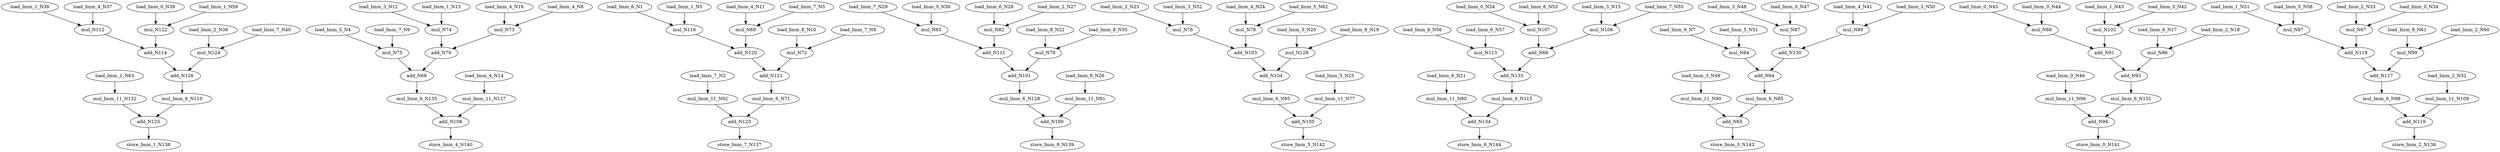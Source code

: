 digraph graphname {
N124 [color="black", label="mul_N124"];
N127 [color="black", label="mul_Imm_11_N127"];
N126 [color="black", label="add_N126"];
N121 [color="black", label="add_N121"];
N120 [color="black", label="add_N120"];
N29 [color="black", label="load_Imm_7_N29"];
N28 [color="black", label="load_Imm_6_N28"];
N123 [color="black", label="add_N123"];
N23 [color="black", label="load_Imm_2_N23"];
N22 [color="black", label="load_Imm_8_N22"];
N21 [color="black", label="load_Imm_6_N21"];
N20 [color="black", label="load_Imm_5_N20"];
N27 [color="black", label="load_Imm_2_N27"];
N26 [color="black", label="load_Imm_8_N26"];
N25 [color="black", label="load_Imm_5_N25"];
N24 [color="black", label="load_Imm_4_N24"];
N85 [color="black", label="mul_Imm_6_N85"];
N84 [color="black", label="mul_N84"];
N87 [color="black", label="mul_N87"];
N86 [color="black", label="mul_N86"];
N81 [color="black", label="mul_Imm_11_N81"];
N80 [color="black", label="mul_Imm_11_N80"];
N83 [color="black", label="mul_N83"];
N82 [color="black", label="mul_N82"];
N89 [color="black", label="mul_N89"];
N88 [color="black", label="mul_N88"];
N38 [color="black", label="load_Imm_1_N38"];
N39 [color="black", label="load_Imm_0_N39"];
N30 [color="black", label="load_Imm_5_N30"];
N31 [color="black", label="load_Imm_1_N31"];
N32 [color="black", label="load_Imm_2_N32"];
N33 [color="black", label="load_Imm_2_N33"];
N34 [color="black", label="load_Imm_0_N34"];
N35 [color="black", label="load_Imm_8_N35"];
N36 [color="black", label="load_Imm_2_N36"];
N37 [color="black", label="load_Imm_4_N37"];
N98 [color="black", label="mul_Imm_6_N98"];
N99 [color="black", label="mul_N99"];
N92 [color="black", label="mul_Imm_11_N92"];
N93 [color="black", label="add_N93"];
N90 [color="black", label="mul_Imm_11_N90"];
N91 [color="black", label="add_N91"];
N96 [color="black", label="mul_Imm_11_N96"];
N97 [color="black", label="mul_N97"];
N94 [color="black", label="add_N94"];
N95 [color="black", label="mul_Imm_6_N95"];
N114 [color="black", label="add_N114"];
N115 [color="black", label="mul_Imm_6_N115"];
N116 [color="black", label="mul_N116"];
N117 [color="black", label="add_N117"];
N110 [color="black", label="mul_Imm_6_N110"];
N111 [color="black", label="add_N111"];
N112 [color="black", label="mul_N112"];
N113 [color="black", label="mul_N113"];
N118 [color="black", label="add_N118"];
N119 [color="black", label="add_N119"];
N122 [color="black", label="mul_N122"];
N107 [color="black", label="mul_N107"];
N106 [color="black", label="mul_N106"];
N105 [color="black", label="add_N105"];
N104 [color="black", label="add_N104"];
N103 [color="black", label="add_N103"];
N102 [color="black", label="mul_N102"];
N101 [color="black", label="add_N101"];
N100 [color="black", label="add_N100"];
N109 [color="black", label="mul_Imm_11_N109"];
N108 [color="black", label="add_N108"];
N12 [color="black", label="load_Imm_3_N12"];
N13 [color="black", label="load_Imm_1_N13"];
N10 [color="black", label="load_Imm_8_N10"];
N11 [color="black", label="load_Imm_4_N11"];
N16 [color="black", label="load_Imm_4_N16"];
N17 [color="black", label="load_Imm_6_N17"];
N14 [color="black", label="load_Imm_4_N14"];
N15 [color="black", label="load_Imm_3_N15"];
N18 [color="black", label="load_Imm_2_N18"];
N19 [color="black", label="load_Imm_8_N19"];
N132 [color="black", label="mul_Imm_11_N132"];
N133 [color="black", label="add_N133"];
N130 [color="black", label="add_N130"];
N131 [color="black", label="mul_Imm_6_N131"];
N136 [color="black", label="store_Imm_2_N136"];
N137 [color="black", label="store_Imm_7_N137"];
N134 [color="black", label="add_N134"];
N135 [color="black", label="mul_Imm_6_N135"];
N138 [color="black", label="store_Imm_1_N138"];
N139 [color="black", label="store_Imm_8_N139"];
N67 [color="black", label="mul_N67"];
N66 [color="black", label="add_N66"];
N65 [color="black", label="add_N65"];
N64 [color="black", label="add_N64"];
N63 [color="black", label="load_Imm_1_N63"];
N62 [color="black", label="load_Imm_5_N62"];
N61 [color="black", label="load_Imm_8_N61"];
N60 [color="black", label="load_Imm_2_N60"];
N69 [color="black", label="mul_N69"];
N68 [color="black", label="add_N68"];
N8 [color="black", label="load_Imm_4_N8"];
N9 [color="black", label="load_Imm_7_N9"];
N129 [color="black", label="mul_N129"];
N128 [color="black", label="mul_Imm_6_N128"];
N125 [color="black", label="add_N125"];
N1 [color="black", label="load_Imm_6_N1"];
N2 [color="black", label="load_Imm_7_N2"];
N3 [color="black", label="load_Imm_7_N3"];
N4 [color="black", label="load_Imm_5_N4"];
N5 [color="black", label="load_Imm_1_N5"];
N6 [color="black", label="load_Imm_7_N6"];
N7 [color="black", label="load_Imm_6_N7"];
N74 [color="black", label="mul_N74"];
N75 [color="black", label="mul_N75"];
N76 [color="black", label="mul_N76"];
N77 [color="black", label="mul_Imm_11_N77"];
N70 [color="black", label="add_N70"];
N71 [color="black", label="mul_Imm_6_N71"];
N72 [color="black", label="mul_N72"];
N73 [color="black", label="mul_N73"];
N78 [color="black", label="mul_N78"];
N79 [color="black", label="mul_N79"];
N49 [color="black", label="load_Imm_3_N49"];
N48 [color="black", label="load_Imm_3_N48"];
N41 [color="black", label="load_Imm_4_N41"];
N40 [color="black", label="load_Imm_7_N40"];
N43 [color="black", label="load_Imm_1_N43"];
N42 [color="black", label="load_Imm_3_N42"];
N45 [color="black", label="load_Imm_0_N45"];
N44 [color="black", label="load_Imm_0_N44"];
N47 [color="black", label="load_Imm_0_N47"];
N46 [color="black", label="load_Imm_0_N46"];
N143 [color="black", label="store_Imm_3_N143"];
N142 [color="black", label="store_Imm_5_N142"];
N141 [color="black", label="store_Imm_0_N141"];
N140 [color="black", label="store_Imm_4_N140"];
N144 [color="black", label="store_Imm_6_N144"];
N58 [color="black", label="load_Imm_5_N58"];
N59 [color="black", label="load_Imm_1_N59"];
N56 [color="black", label="load_Imm_8_N56"];
N57 [color="black", label="load_Imm_6_N57"];
N54 [color="black", label="load_Imm_0_N54"];
N55 [color="black", label="load_Imm_7_N55"];
N52 [color="black", label="load_Imm_3_N52"];
N53 [color="black", label="load_Imm_6_N53"];
N50 [color="black", label="load_Imm_3_N50"];
N51 [color="black", label="load_Imm_5_N51"];
N124 -> N126;
N127 -> N108;
N126 -> N110;
N121 -> N71;
N120 -> N121;
N29 -> N83;
N28 -> N82;
N123 -> N137;
N23 -> N76;
N22 -> N79;
N21 -> N80;
N20 -> N129;
N27 -> N82;
N26 -> N81;
N25 -> N77;
N24 -> N78;
N85 -> N65;
N84 -> N64;
N87 -> N130;
N86 -> N93;
N81 -> N100;
N80 -> N134;
N83 -> N111;
N82 -> N111;
N89 -> N130;
N88 -> N91;
N38 -> N112;
N39 -> N122;
N30 -> N83;
N31 -> N97;
N32 -> N109;
N33 -> N67;
N34 -> N67;
N35 -> N79;
N36 -> N124;
N37 -> N112;
N98 -> N119;
N99 -> N117;
N92 -> N123;
N93 -> N131;
N90 -> N65;
N91 -> N93;
N96 -> N94;
N97 -> N118;
N94 -> N141;
N95 -> N105;
N114 -> N126;
N115 -> N134;
N116 -> N120;
N117 -> N98;
N110 -> N125;
N111 -> N101;
N112 -> N114;
N113 -> N133;
N118 -> N117;
N119 -> N136;
N122 -> N114;
N107 -> N66;
N106 -> N66;
N105 -> N142;
N104 -> N95;
N103 -> N104;
N102 -> N91;
N101 -> N128;
N100 -> N139;
N109 -> N119;
N108 -> N140;
N12 -> N74;
N13 -> N74;
N10 -> N72;
N11 -> N69;
N16 -> N73;
N17 -> N86;
N14 -> N127;
N15 -> N106;
N18 -> N86;
N19 -> N129;
N132 -> N125;
N133 -> N115;
N130 -> N64;
N131 -> N94;
N134 -> N144;
N135 -> N108;
N67 -> N118;
N66 -> N133;
N65 -> N143;
N64 -> N85;
N63 -> N132;
N62 -> N78;
N61 -> N99;
N60 -> N99;
N69 -> N120;
N68 -> N135;
N8 -> N73;
N9 -> N72;
N129 -> N104;
N128 -> N100;
N125 -> N138;
N1 -> N116;
N2 -> N92;
N3 -> N69;
N4 -> N75;
N5 -> N116;
N6 -> N75;
N7 -> N84;
N74 -> N70;
N75 -> N68;
N76 -> N103;
N77 -> N105;
N70 -> N68;
N71 -> N123;
N72 -> N121;
N73 -> N70;
N78 -> N103;
N79 -> N101;
N49 -> N90;
N48 -> N87;
N41 -> N89;
N40 -> N124;
N43 -> N102;
N42 -> N102;
N45 -> N88;
N44 -> N88;
N47 -> N87;
N46 -> N96;
N58 -> N97;
N59 -> N122;
N56 -> N113;
N57 -> N113;
N54 -> N107;
N55 -> N106;
N52 -> N76;
N53 -> N107;
N50 -> N89;
N51 -> N84;
}
